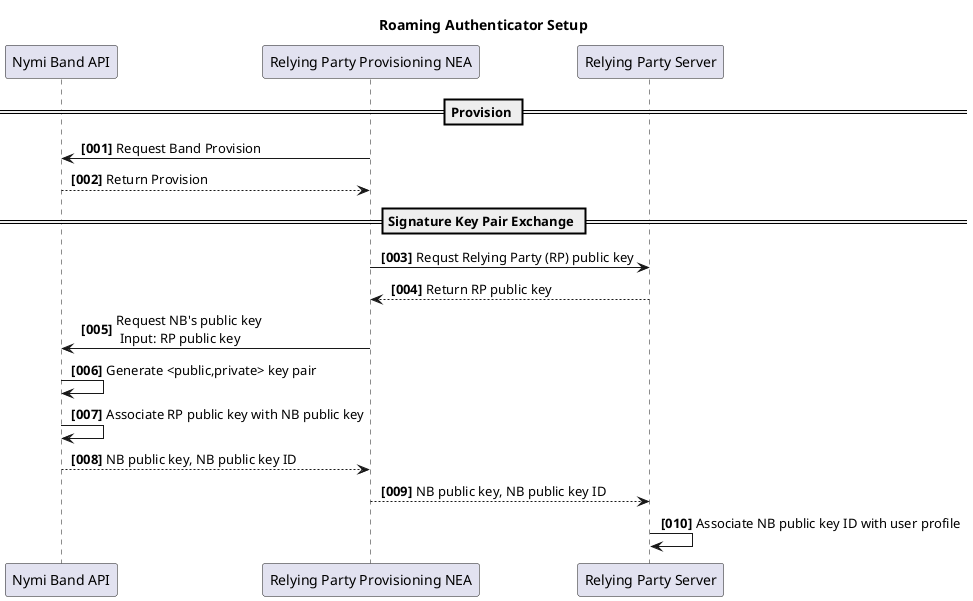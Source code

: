 @startuml
autonumber "<b> [000]"
participant "Nymi Band API" as Nymi
participant "Relying Party Provisioning NEA" as NEA
participant "Relying Party Server" as Server

title Roaming Authenticator Setup

== Provision ==
NEA -> Nymi: Request Band Provision
Nymi --> NEA: Return Provision

== Signature Key Pair Exchange ==
NEA -> Server: Requst Relying Party (RP) public key
Server --> NEA: Return RP public key
NEA -> Nymi: Request NB's public key \n Input: RP public key
Nymi -> Nymi: Generate <public,private> key pair
Nymi -> Nymi: Associate RP public key with NB public key
Nymi --> NEA: NB public key, NB public key ID
NEA ---> Server: NB public key, NB public key ID
Server -> Server: Associate NB public key ID with user profile

@enduml
